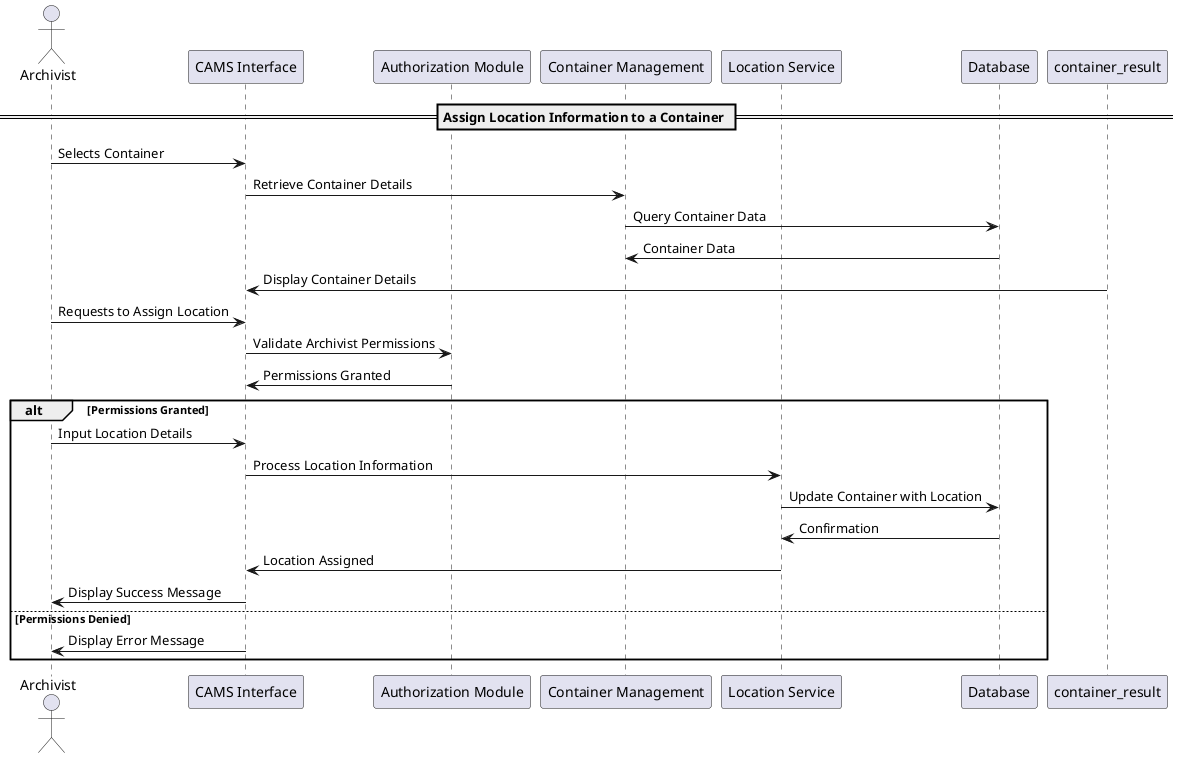 @startuml
actor Archivist as archivist
participant "CAMS Interface" as interface
participant "Authorization Module" as auth
participant "Container Management" as container_mgmt
participant "Location Service" as location_service
participant "Database" as db

== Assign Location Information to a Container ==

archivist -> interface : Selects Container
interface -> container_mgmt : Retrieve Container Details
container_mgmt -> db : Query Container Data
db -> container_mgmt : Container Data
container_result -> interface : Display Container Details
archivist -> interface : Requests to Assign Location
interface -> auth : Validate Archivist Permissions
auth -> interface : Permissions Granted

alt Permissions Granted
    archivist -> interface : Input Location Details
    interface -> location_service : Process Location Information
    location_service -> db : Update Container with Location
    db -> location_service : Confirmation
    location_service -> interface : Location Assigned
    interface -> archivist : Display Success Message
else Permissions Denied
    interface -> archivist : Display Error Message
end

@enduml